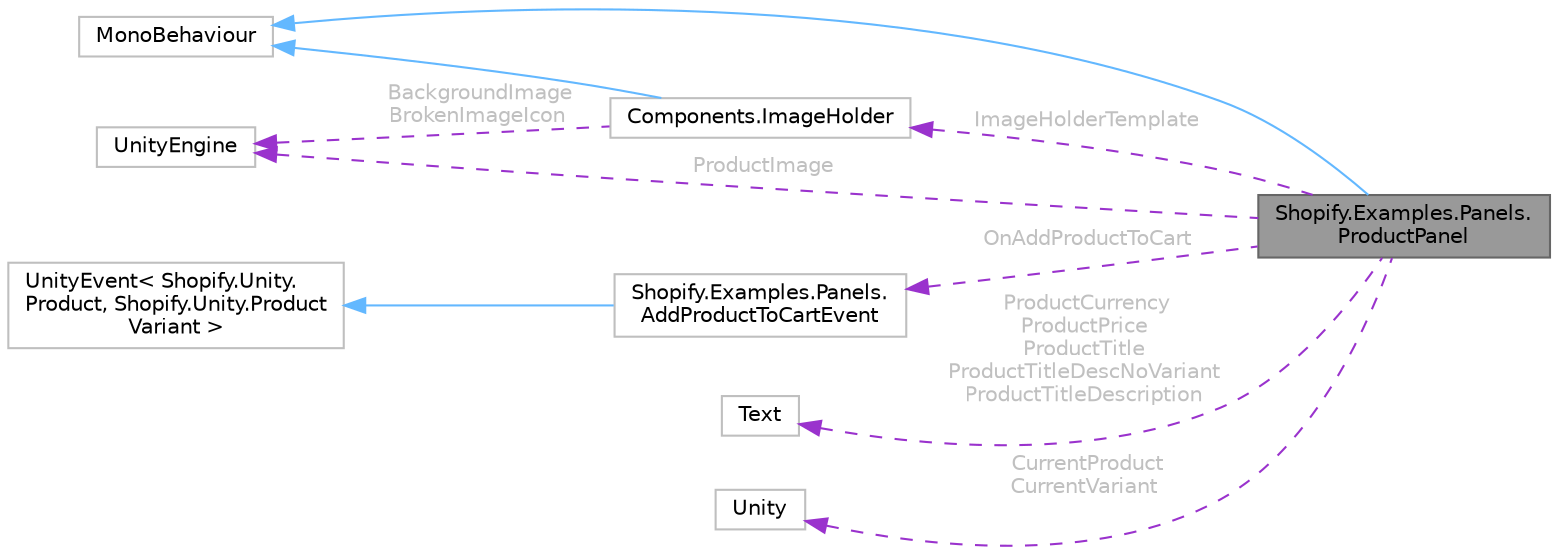 digraph "Shopify.Examples.Panels.ProductPanel"
{
 // LATEX_PDF_SIZE
  bgcolor="transparent";
  edge [fontname=Helvetica,fontsize=10,labelfontname=Helvetica,labelfontsize=10];
  node [fontname=Helvetica,fontsize=10,shape=box,height=0.2,width=0.4];
  rankdir="LR";
  Node1 [id="Node000001",label="Shopify.Examples.Panels.\lProductPanel",height=0.2,width=0.4,color="gray40", fillcolor="grey60", style="filled", fontcolor="black",tooltip=" "];
  Node2 -> Node1 [id="edge10_Node000001_Node000002",dir="back",color="steelblue1",style="solid",tooltip=" "];
  Node2 [id="Node000002",label="MonoBehaviour",height=0.2,width=0.4,color="grey75", fillcolor="white", style="filled",tooltip=" "];
  Node3 -> Node1 [id="edge11_Node000001_Node000003",dir="back",color="darkorchid3",style="dashed",tooltip=" ",label=" OnAddProductToCart",fontcolor="grey" ];
  Node3 [id="Node000003",label="Shopify.Examples.Panels.\lAddProductToCartEvent",height=0.2,width=0.4,color="grey75", fillcolor="white", style="filled",URL="$class_shopify_1_1_examples_1_1_panels_1_1_add_product_to_cart_event.html",tooltip=" "];
  Node4 -> Node3 [id="edge12_Node000003_Node000004",dir="back",color="steelblue1",style="solid",tooltip=" "];
  Node4 [id="Node000004",label="UnityEvent\< Shopify.Unity.\lProduct, Shopify.Unity.Product\lVariant \>",height=0.2,width=0.4,color="grey75", fillcolor="white", style="filled",tooltip=" "];
  Node5 -> Node1 [id="edge13_Node000001_Node000005",dir="back",color="darkorchid3",style="dashed",tooltip=" ",label=" ProductCurrency\nProductPrice\nProductTitle\nProductTitleDescNoVariant\nProductTitleDescription",fontcolor="grey" ];
  Node5 [id="Node000005",label="Text",height=0.2,width=0.4,color="grey75", fillcolor="white", style="filled",tooltip=" "];
  Node6 -> Node1 [id="edge14_Node000001_Node000006",dir="back",color="darkorchid3",style="dashed",tooltip=" ",label=" ProductImage",fontcolor="grey" ];
  Node6 [id="Node000006",label="UnityEngine",height=0.2,width=0.4,color="grey75", fillcolor="white", style="filled",tooltip=" "];
  Node7 -> Node1 [id="edge15_Node000001_Node000007",dir="back",color="darkorchid3",style="dashed",tooltip=" ",label=" CurrentProduct\nCurrentVariant",fontcolor="grey" ];
  Node7 [id="Node000007",label="Unity",height=0.2,width=0.4,color="grey75", fillcolor="white", style="filled",tooltip=" "];
  Node8 -> Node1 [id="edge16_Node000001_Node000008",dir="back",color="darkorchid3",style="dashed",tooltip=" ",label=" ImageHolderTemplate",fontcolor="grey" ];
  Node8 [id="Node000008",label="Components.ImageHolder",height=0.2,width=0.4,color="grey75", fillcolor="white", style="filled",URL="$class_components_1_1_image_holder.html",tooltip=" "];
  Node2 -> Node8 [id="edge17_Node000008_Node000002",dir="back",color="steelblue1",style="solid",tooltip=" "];
  Node6 -> Node8 [id="edge18_Node000008_Node000006",dir="back",color="darkorchid3",style="dashed",tooltip=" ",label=" BackgroundImage\nBrokenImageIcon",fontcolor="grey" ];
}
